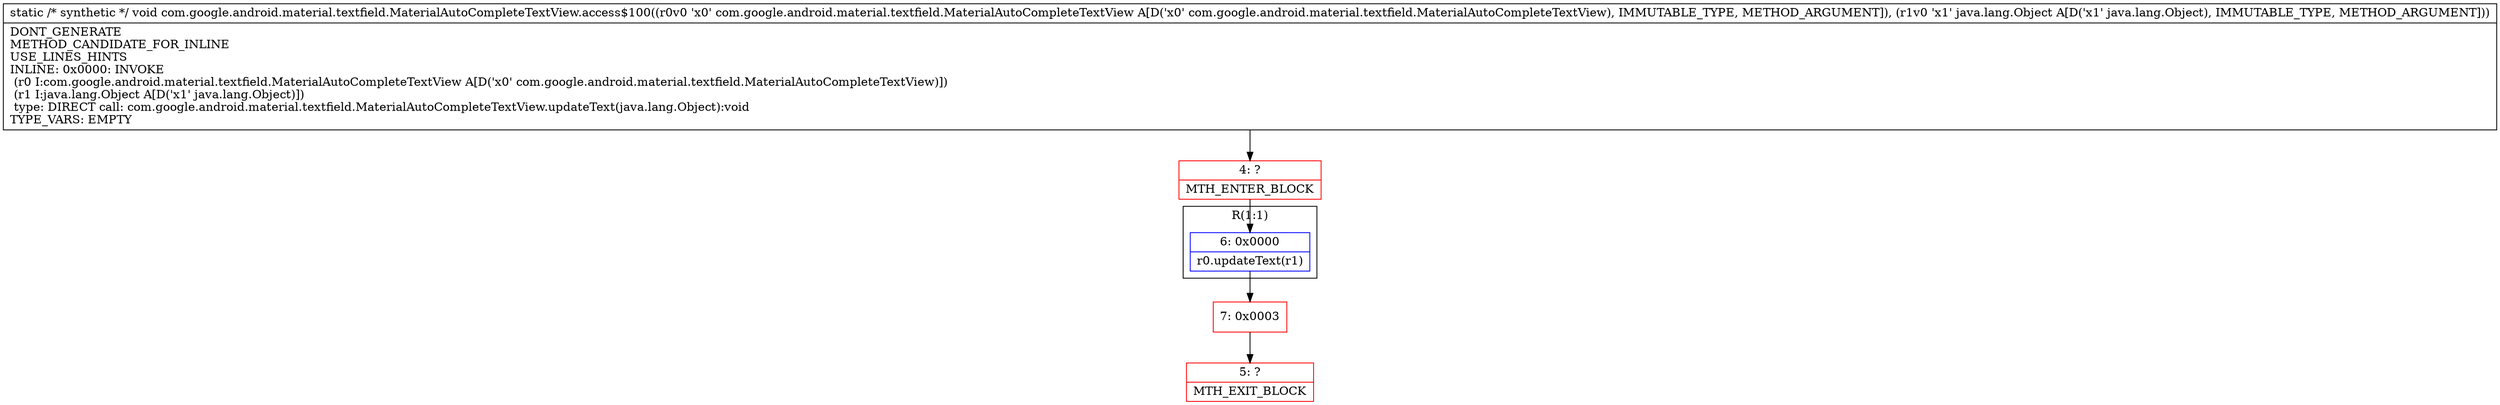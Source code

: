 digraph "CFG forcom.google.android.material.textfield.MaterialAutoCompleteTextView.access$100(Lcom\/google\/android\/material\/textfield\/MaterialAutoCompleteTextView;Ljava\/lang\/Object;)V" {
subgraph cluster_Region_1306765680 {
label = "R(1:1)";
node [shape=record,color=blue];
Node_6 [shape=record,label="{6\:\ 0x0000|r0.updateText(r1)\l}"];
}
Node_4 [shape=record,color=red,label="{4\:\ ?|MTH_ENTER_BLOCK\l}"];
Node_7 [shape=record,color=red,label="{7\:\ 0x0003}"];
Node_5 [shape=record,color=red,label="{5\:\ ?|MTH_EXIT_BLOCK\l}"];
MethodNode[shape=record,label="{static \/* synthetic *\/ void com.google.android.material.textfield.MaterialAutoCompleteTextView.access$100((r0v0 'x0' com.google.android.material.textfield.MaterialAutoCompleteTextView A[D('x0' com.google.android.material.textfield.MaterialAutoCompleteTextView), IMMUTABLE_TYPE, METHOD_ARGUMENT]), (r1v0 'x1' java.lang.Object A[D('x1' java.lang.Object), IMMUTABLE_TYPE, METHOD_ARGUMENT]))  | DONT_GENERATE\lMETHOD_CANDIDATE_FOR_INLINE\lUSE_LINES_HINTS\lINLINE: 0x0000: INVOKE  \l  (r0 I:com.google.android.material.textfield.MaterialAutoCompleteTextView A[D('x0' com.google.android.material.textfield.MaterialAutoCompleteTextView)])\l  (r1 I:java.lang.Object A[D('x1' java.lang.Object)])\l type: DIRECT call: com.google.android.material.textfield.MaterialAutoCompleteTextView.updateText(java.lang.Object):void\lTYPE_VARS: EMPTY\l}"];
MethodNode -> Node_4;Node_6 -> Node_7;
Node_4 -> Node_6;
Node_7 -> Node_5;
}

